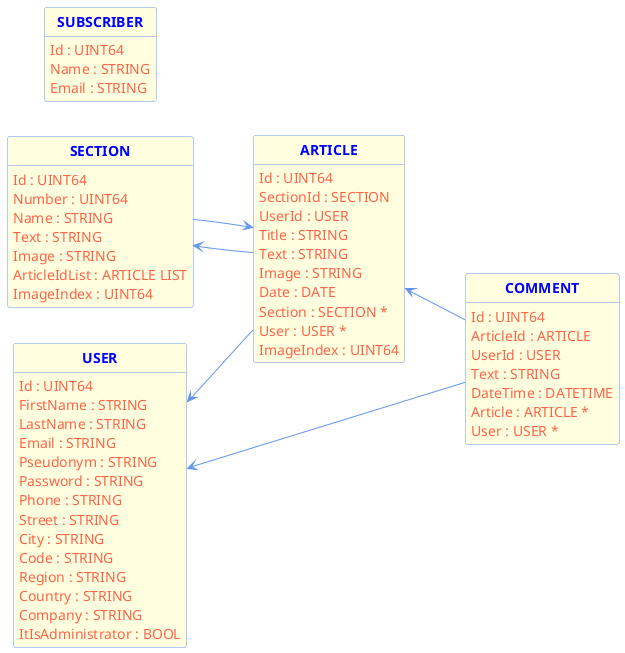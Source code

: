 @startuml
skinparam shadowing false
skinparam classAttributeIconSize 0
skinparam classAttributeFontColor tomato
skinparam classFontStyle bold
skinparam classFontColor blue
skinparam classBackgroundColor lightyellow
skinparam classBorderColor cornflowerblue
skinparam arrowColor cornflowerblue
hide circle
hide methods
left to right direction

class SECTION {
    Id : UINT64
    Number : UINT64
    Name : STRING
    Text : STRING
    Image : STRING
    ArticleIdList : ARTICLE LIST
    ImageIndex : UINT64
}

class USER {
    Id : UINT64
    FirstName : STRING
    LastName : STRING
    Email : STRING
    Pseudonym : STRING
    Password : STRING
    Phone : STRING
    Street : STRING
    City : STRING
    Code : STRING
    Region : STRING
    Country : STRING
    Company : STRING
    ItIsAdministrator : BOOL
}

class ARTICLE {
    Id : UINT64
    SectionId : SECTION
    UserId : USER
    Title : STRING
    Text : STRING
    Image : STRING
    Date : DATE
    Section : SECTION *
    User : USER *
    ImageIndex : UINT64
}

class COMMENT {
    Id : UINT64
    ArticleId : ARTICLE
    UserId : USER
    Text : STRING
    DateTime : DATETIME
    Article : ARTICLE *
    User : USER *
}

class SUBSCRIBER {
    Id : UINT64
    Name : STRING
    Email : STRING
}

ARTICLE <-- SECTION

SECTION <-- ARTICLE

USER <-- ARTICLE

ARTICLE <-- COMMENT

USER <-- COMMENT

@enduml
